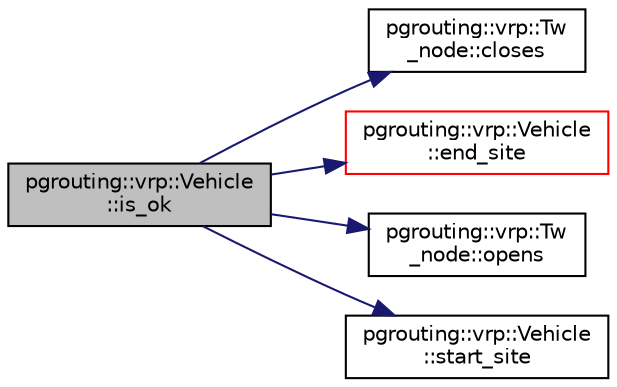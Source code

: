 digraph "pgrouting::vrp::Vehicle::is_ok"
{
  edge [fontname="Helvetica",fontsize="10",labelfontname="Helvetica",labelfontsize="10"];
  node [fontname="Helvetica",fontsize="10",shape=record];
  rankdir="LR";
  Node777 [label="pgrouting::vrp::Vehicle\l::is_ok",height=0.2,width=0.4,color="black", fillcolor="grey75", style="filled", fontcolor="black"];
  Node777 -> Node778 [color="midnightblue",fontsize="10",style="solid",fontname="Helvetica"];
  Node778 [label="pgrouting::vrp::Tw\l_node::closes",height=0.2,width=0.4,color="black", fillcolor="white", style="filled",URL="$classpgrouting_1_1vrp_1_1Tw__node.html#ae8ca4c6b1e2031591b3cc872c8ae3267",tooltip="Returns the closing time. "];
  Node777 -> Node779 [color="midnightblue",fontsize="10",style="solid",fontname="Helvetica"];
  Node779 [label="pgrouting::vrp::Vehicle\l::end_site",height=0.2,width=0.4,color="red", fillcolor="white", style="filled",URL="$classpgrouting_1_1vrp_1_1Vehicle.html#a38aaadb4736db89acc0c165fac81d26e"];
  Node777 -> Node781 [color="midnightblue",fontsize="10",style="solid",fontname="Helvetica"];
  Node781 [label="pgrouting::vrp::Tw\l_node::opens",height=0.2,width=0.4,color="black", fillcolor="white", style="filled",URL="$classpgrouting_1_1vrp_1_1Tw__node.html#ae64feb6a6fc092fdc590ee0db579b1e8",tooltip="Returns the opening time. "];
  Node777 -> Node782 [color="midnightblue",fontsize="10",style="solid",fontname="Helvetica"];
  Node782 [label="pgrouting::vrp::Vehicle\l::start_site",height=0.2,width=0.4,color="black", fillcolor="white", style="filled",URL="$classpgrouting_1_1vrp_1_1Vehicle.html#abac00212865ba5aedd4d20c08c3c0ccc"];
}
